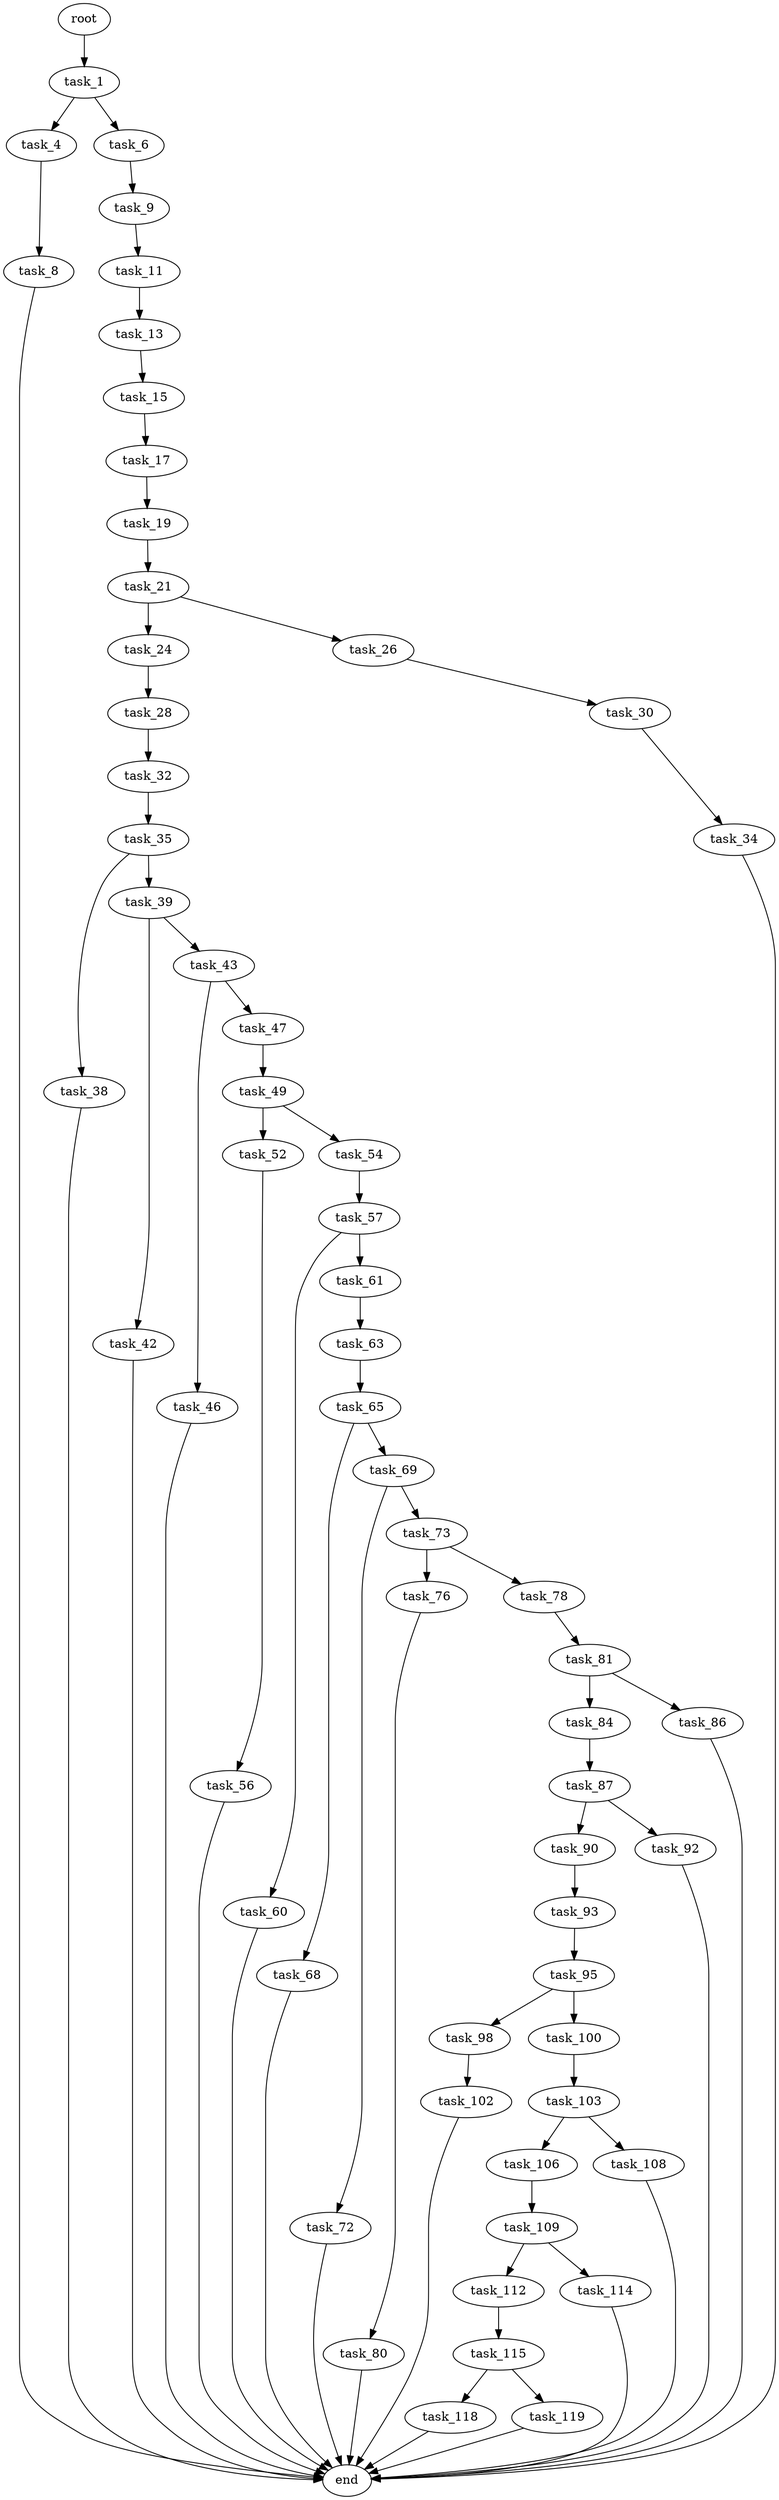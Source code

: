 digraph G {
  root [size="0.000000"];
  task_1 [size="14398161988.000000"];
  task_4 [size="8589934592.000000"];
  task_6 [size="3970910338.000000"];
  task_8 [size="8589934592.000000"];
  task_9 [size="231928233984.000000"];
  end [size="0.000000"];
  task_11 [size="24361639288.000000"];
  task_13 [size="1088993744642.000000"];
  task_15 [size="3049837663.000000"];
  task_17 [size="49653226878.000000"];
  task_19 [size="549755813888.000000"];
  task_21 [size="8575449678.000000"];
  task_24 [size="368293445632.000000"];
  task_26 [size="222248900068.000000"];
  task_28 [size="24551300837.000000"];
  task_30 [size="368293445632.000000"];
  task_32 [size="14074631708.000000"];
  task_34 [size="1708707386.000000"];
  task_35 [size="18069760714.000000"];
  task_38 [size="143120158320.000000"];
  task_39 [size="5255648900.000000"];
  task_42 [size="1050539469.000000"];
  task_43 [size="285633431096.000000"];
  task_46 [size="368293445632.000000"];
  task_47 [size="10654071222.000000"];
  task_49 [size="125783237566.000000"];
  task_52 [size="15006231791.000000"];
  task_54 [size="30080853366.000000"];
  task_56 [size="549755813888.000000"];
  task_57 [size="4436339301.000000"];
  task_60 [size="30251465307.000000"];
  task_61 [size="831641488.000000"];
  task_63 [size="7988016847.000000"];
  task_65 [size="273276744141.000000"];
  task_68 [size="27790273500.000000"];
  task_69 [size="97624467384.000000"];
  task_72 [size="785716631.000000"];
  task_73 [size="134217728000.000000"];
  task_76 [size="1073741824000.000000"];
  task_78 [size="231928233984.000000"];
  task_80 [size="7993118781.000000"];
  task_81 [size="43214939388.000000"];
  task_84 [size="780177208.000000"];
  task_86 [size="9184879995.000000"];
  task_87 [size="3244648276.000000"];
  task_90 [size="41331063856.000000"];
  task_92 [size="37193663103.000000"];
  task_93 [size="641444778533.000000"];
  task_95 [size="11362017539.000000"];
  task_98 [size="5204455582.000000"];
  task_100 [size="13403673992.000000"];
  task_102 [size="28563842722.000000"];
  task_103 [size="134217728000.000000"];
  task_106 [size="21630924574.000000"];
  task_108 [size="68719476736.000000"];
  task_109 [size="75085084884.000000"];
  task_112 [size="591616467078.000000"];
  task_114 [size="459977297842.000000"];
  task_115 [size="549755813888.000000"];
  task_118 [size="46976891314.000000"];
  task_119 [size="549755813888.000000"];

  root -> task_1 [size="1.000000"];
  task_1 -> task_4 [size="301989888.000000"];
  task_1 -> task_6 [size="301989888.000000"];
  task_4 -> task_8 [size="33554432.000000"];
  task_6 -> task_9 [size="411041792.000000"];
  task_8 -> end [size="1.000000"];
  task_9 -> task_11 [size="301989888.000000"];
  task_11 -> task_13 [size="33554432.000000"];
  task_13 -> task_15 [size="679477248.000000"];
  task_15 -> task_17 [size="209715200.000000"];
  task_17 -> task_19 [size="209715200.000000"];
  task_19 -> task_21 [size="536870912.000000"];
  task_21 -> task_24 [size="134217728.000000"];
  task_21 -> task_26 [size="134217728.000000"];
  task_24 -> task_28 [size="411041792.000000"];
  task_26 -> task_30 [size="536870912.000000"];
  task_28 -> task_32 [size="33554432.000000"];
  task_30 -> task_34 [size="411041792.000000"];
  task_32 -> task_35 [size="536870912.000000"];
  task_34 -> end [size="1.000000"];
  task_35 -> task_38 [size="33554432.000000"];
  task_35 -> task_39 [size="33554432.000000"];
  task_38 -> end [size="1.000000"];
  task_39 -> task_42 [size="134217728.000000"];
  task_39 -> task_43 [size="134217728.000000"];
  task_42 -> end [size="1.000000"];
  task_43 -> task_46 [size="536870912.000000"];
  task_43 -> task_47 [size="536870912.000000"];
  task_46 -> end [size="1.000000"];
  task_47 -> task_49 [size="33554432.000000"];
  task_49 -> task_52 [size="209715200.000000"];
  task_49 -> task_54 [size="209715200.000000"];
  task_52 -> task_56 [size="301989888.000000"];
  task_54 -> task_57 [size="838860800.000000"];
  task_56 -> end [size="1.000000"];
  task_57 -> task_60 [size="411041792.000000"];
  task_57 -> task_61 [size="411041792.000000"];
  task_60 -> end [size="1.000000"];
  task_61 -> task_63 [size="75497472.000000"];
  task_63 -> task_65 [size="679477248.000000"];
  task_65 -> task_68 [size="838860800.000000"];
  task_65 -> task_69 [size="838860800.000000"];
  task_68 -> end [size="1.000000"];
  task_69 -> task_72 [size="134217728.000000"];
  task_69 -> task_73 [size="134217728.000000"];
  task_72 -> end [size="1.000000"];
  task_73 -> task_76 [size="209715200.000000"];
  task_73 -> task_78 [size="209715200.000000"];
  task_76 -> task_80 [size="838860800.000000"];
  task_78 -> task_81 [size="301989888.000000"];
  task_80 -> end [size="1.000000"];
  task_81 -> task_84 [size="838860800.000000"];
  task_81 -> task_86 [size="838860800.000000"];
  task_84 -> task_87 [size="33554432.000000"];
  task_86 -> end [size="1.000000"];
  task_87 -> task_90 [size="209715200.000000"];
  task_87 -> task_92 [size="209715200.000000"];
  task_90 -> task_93 [size="33554432.000000"];
  task_92 -> end [size="1.000000"];
  task_93 -> task_95 [size="411041792.000000"];
  task_95 -> task_98 [size="209715200.000000"];
  task_95 -> task_100 [size="209715200.000000"];
  task_98 -> task_102 [size="134217728.000000"];
  task_100 -> task_103 [size="301989888.000000"];
  task_102 -> end [size="1.000000"];
  task_103 -> task_106 [size="209715200.000000"];
  task_103 -> task_108 [size="209715200.000000"];
  task_106 -> task_109 [size="679477248.000000"];
  task_108 -> end [size="1.000000"];
  task_109 -> task_112 [size="75497472.000000"];
  task_109 -> task_114 [size="75497472.000000"];
  task_112 -> task_115 [size="411041792.000000"];
  task_114 -> end [size="1.000000"];
  task_115 -> task_118 [size="536870912.000000"];
  task_115 -> task_119 [size="536870912.000000"];
  task_118 -> end [size="1.000000"];
  task_119 -> end [size="1.000000"];
}
